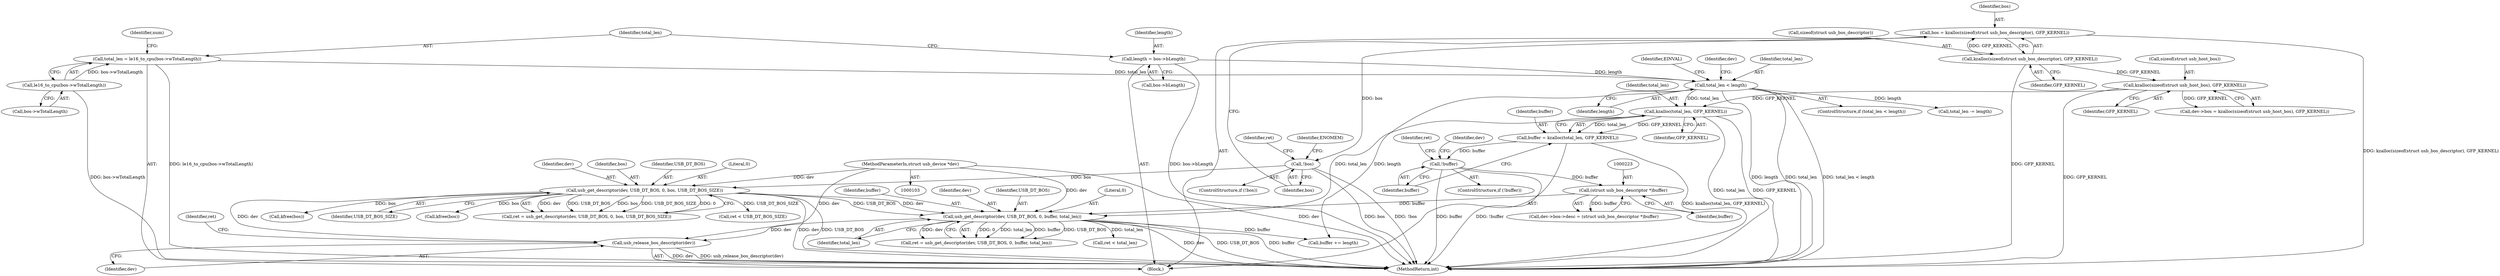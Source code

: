 digraph "0_linux_1c0edc3633b56000e18d82fc241e3995ca18a69e@pointer" {
"1000379" [label="(Call,usb_release_bos_descriptor(dev))"];
"1000227" [label="(Call,usb_get_descriptor(dev, USB_DT_BOS, 0, buffer, total_len))"];
"1000135" [label="(Call,usb_get_descriptor(dev, USB_DT_BOS, 0, bos, USB_DT_BOS_SIZE))"];
"1000104" [label="(MethodParameterIn,struct usb_device *dev)"];
"1000128" [label="(Call,!bos)"];
"1000121" [label="(Call,bos = kzalloc(sizeof(struct usb_bos_descriptor), GFP_KERNEL))"];
"1000123" [label="(Call,kzalloc(sizeof(struct usb_bos_descriptor), GFP_KERNEL))"];
"1000222" [label="(Call,(struct usb_bos_descriptor *)buffer)"];
"1000208" [label="(Call,!buffer)"];
"1000202" [label="(Call,buffer = kzalloc(total_len, GFP_KERNEL))"];
"1000204" [label="(Call,kzalloc(total_len, GFP_KERNEL))"];
"1000180" [label="(Call,total_len < length)"];
"1000166" [label="(Call,total_len = le16_to_cpu(bos->wTotalLength))"];
"1000168" [label="(Call,le16_to_cpu(bos->wTotalLength))"];
"1000161" [label="(Call,length = bos->bLength)"];
"1000190" [label="(Call,kzalloc(sizeof(struct usb_host_bos), GFP_KERNEL))"];
"1000208" [label="(Call,!buffer)"];
"1000177" [label="(Call,kfree(bos))"];
"1000162" [label="(Identifier,length)"];
"1000230" [label="(Literal,0)"];
"1000380" [label="(Identifier,dev)"];
"1000222" [label="(Call,(struct usb_bos_descriptor *)buffer)"];
"1000263" [label="(Call,buffer += length)"];
"1000163" [label="(Call,bos->bLength)"];
"1000225" [label="(Call,ret = usb_get_descriptor(dev, USB_DT_BOS, 0, buffer, total_len))"];
"1000190" [label="(Call,kzalloc(sizeof(struct usb_host_bos), GFP_KERNEL))"];
"1000191" [label="(Call,sizeof(struct usb_host_bos))"];
"1000216" [label="(Call,dev->bos->desc = (struct usb_bos_descriptor *)buffer)"];
"1000121" [label="(Call,bos = kzalloc(sizeof(struct usb_bos_descriptor), GFP_KERNEL))"];
"1000166" [label="(Call,total_len = le16_to_cpu(bos->wTotalLength))"];
"1000169" [label="(Call,bos->wTotalLength)"];
"1000139" [label="(Identifier,bos)"];
"1000140" [label="(Identifier,USB_DT_BOS_SIZE)"];
"1000137" [label="(Identifier,USB_DT_BOS)"];
"1000212" [label="(Identifier,ret)"];
"1000127" [label="(ControlStructure,if (!bos))"];
"1000379" [label="(Call,usb_release_bos_descriptor(dev))"];
"1000207" [label="(ControlStructure,if (!buffer))"];
"1000234" [label="(Call,ret < total_len)"];
"1000173" [label="(Identifier,num)"];
"1000188" [label="(Identifier,dev)"];
"1000157" [label="(Call,kfree(bos))"];
"1000224" [label="(Identifier,buffer)"];
"1000203" [label="(Identifier,buffer)"];
"1000179" [label="(ControlStructure,if (total_len < length))"];
"1000126" [label="(Identifier,GFP_KERNEL)"];
"1000250" [label="(Call,total_len -= length)"];
"1000232" [label="(Identifier,total_len)"];
"1000161" [label="(Call,length = bos->bLength)"];
"1000382" [label="(Identifier,ret)"];
"1000231" [label="(Identifier,buffer)"];
"1000128" [label="(Call,!bos)"];
"1000182" [label="(Identifier,length)"];
"1000193" [label="(Identifier,GFP_KERNEL)"];
"1000134" [label="(Identifier,ret)"];
"1000206" [label="(Identifier,GFP_KERNEL)"];
"1000129" [label="(Identifier,bos)"];
"1000132" [label="(Identifier,ENOMEM)"];
"1000219" [label="(Identifier,dev)"];
"1000205" [label="(Identifier,total_len)"];
"1000180" [label="(Call,total_len < length)"];
"1000181" [label="(Identifier,total_len)"];
"1000228" [label="(Identifier,dev)"];
"1000227" [label="(Call,usb_get_descriptor(dev, USB_DT_BOS, 0, buffer, total_len))"];
"1000138" [label="(Literal,0)"];
"1000167" [label="(Identifier,total_len)"];
"1000123" [label="(Call,kzalloc(sizeof(struct usb_bos_descriptor), GFP_KERNEL))"];
"1000136" [label="(Identifier,dev)"];
"1000202" [label="(Call,buffer = kzalloc(total_len, GFP_KERNEL))"];
"1000105" [label="(Block,)"];
"1000124" [label="(Call,sizeof(struct usb_bos_descriptor))"];
"1000185" [label="(Identifier,EINVAL)"];
"1000209" [label="(Identifier,buffer)"];
"1000133" [label="(Call,ret = usb_get_descriptor(dev, USB_DT_BOS, 0, bos, USB_DT_BOS_SIZE))"];
"1000142" [label="(Call,ret < USB_DT_BOS_SIZE)"];
"1000104" [label="(MethodParameterIn,struct usb_device *dev)"];
"1000168" [label="(Call,le16_to_cpu(bos->wTotalLength))"];
"1000204" [label="(Call,kzalloc(total_len, GFP_KERNEL))"];
"1000383" [label="(MethodReturn,int)"];
"1000186" [label="(Call,dev->bos = kzalloc(sizeof(struct usb_host_bos), GFP_KERNEL))"];
"1000135" [label="(Call,usb_get_descriptor(dev, USB_DT_BOS, 0, bos, USB_DT_BOS_SIZE))"];
"1000122" [label="(Identifier,bos)"];
"1000229" [label="(Identifier,USB_DT_BOS)"];
"1000379" -> "1000105"  [label="AST: "];
"1000379" -> "1000380"  [label="CFG: "];
"1000380" -> "1000379"  [label="AST: "];
"1000382" -> "1000379"  [label="CFG: "];
"1000379" -> "1000383"  [label="DDG: dev"];
"1000379" -> "1000383"  [label="DDG: usb_release_bos_descriptor(dev)"];
"1000227" -> "1000379"  [label="DDG: dev"];
"1000135" -> "1000379"  [label="DDG: dev"];
"1000104" -> "1000379"  [label="DDG: dev"];
"1000227" -> "1000225"  [label="AST: "];
"1000227" -> "1000232"  [label="CFG: "];
"1000228" -> "1000227"  [label="AST: "];
"1000229" -> "1000227"  [label="AST: "];
"1000230" -> "1000227"  [label="AST: "];
"1000231" -> "1000227"  [label="AST: "];
"1000232" -> "1000227"  [label="AST: "];
"1000225" -> "1000227"  [label="CFG: "];
"1000227" -> "1000383"  [label="DDG: dev"];
"1000227" -> "1000383"  [label="DDG: USB_DT_BOS"];
"1000227" -> "1000383"  [label="DDG: buffer"];
"1000227" -> "1000225"  [label="DDG: 0"];
"1000227" -> "1000225"  [label="DDG: total_len"];
"1000227" -> "1000225"  [label="DDG: buffer"];
"1000227" -> "1000225"  [label="DDG: USB_DT_BOS"];
"1000227" -> "1000225"  [label="DDG: dev"];
"1000135" -> "1000227"  [label="DDG: dev"];
"1000135" -> "1000227"  [label="DDG: USB_DT_BOS"];
"1000104" -> "1000227"  [label="DDG: dev"];
"1000222" -> "1000227"  [label="DDG: buffer"];
"1000204" -> "1000227"  [label="DDG: total_len"];
"1000227" -> "1000234"  [label="DDG: total_len"];
"1000227" -> "1000263"  [label="DDG: buffer"];
"1000135" -> "1000133"  [label="AST: "];
"1000135" -> "1000140"  [label="CFG: "];
"1000136" -> "1000135"  [label="AST: "];
"1000137" -> "1000135"  [label="AST: "];
"1000138" -> "1000135"  [label="AST: "];
"1000139" -> "1000135"  [label="AST: "];
"1000140" -> "1000135"  [label="AST: "];
"1000133" -> "1000135"  [label="CFG: "];
"1000135" -> "1000383"  [label="DDG: dev"];
"1000135" -> "1000383"  [label="DDG: USB_DT_BOS"];
"1000135" -> "1000133"  [label="DDG: dev"];
"1000135" -> "1000133"  [label="DDG: USB_DT_BOS"];
"1000135" -> "1000133"  [label="DDG: bos"];
"1000135" -> "1000133"  [label="DDG: USB_DT_BOS_SIZE"];
"1000135" -> "1000133"  [label="DDG: 0"];
"1000104" -> "1000135"  [label="DDG: dev"];
"1000128" -> "1000135"  [label="DDG: bos"];
"1000135" -> "1000142"  [label="DDG: USB_DT_BOS_SIZE"];
"1000135" -> "1000157"  [label="DDG: bos"];
"1000135" -> "1000177"  [label="DDG: bos"];
"1000104" -> "1000103"  [label="AST: "];
"1000104" -> "1000383"  [label="DDG: dev"];
"1000128" -> "1000127"  [label="AST: "];
"1000128" -> "1000129"  [label="CFG: "];
"1000129" -> "1000128"  [label="AST: "];
"1000132" -> "1000128"  [label="CFG: "];
"1000134" -> "1000128"  [label="CFG: "];
"1000128" -> "1000383"  [label="DDG: bos"];
"1000128" -> "1000383"  [label="DDG: !bos"];
"1000121" -> "1000128"  [label="DDG: bos"];
"1000121" -> "1000105"  [label="AST: "];
"1000121" -> "1000123"  [label="CFG: "];
"1000122" -> "1000121"  [label="AST: "];
"1000123" -> "1000121"  [label="AST: "];
"1000129" -> "1000121"  [label="CFG: "];
"1000121" -> "1000383"  [label="DDG: kzalloc(sizeof(struct usb_bos_descriptor), GFP_KERNEL)"];
"1000123" -> "1000121"  [label="DDG: GFP_KERNEL"];
"1000123" -> "1000126"  [label="CFG: "];
"1000124" -> "1000123"  [label="AST: "];
"1000126" -> "1000123"  [label="AST: "];
"1000123" -> "1000383"  [label="DDG: GFP_KERNEL"];
"1000123" -> "1000190"  [label="DDG: GFP_KERNEL"];
"1000222" -> "1000216"  [label="AST: "];
"1000222" -> "1000224"  [label="CFG: "];
"1000223" -> "1000222"  [label="AST: "];
"1000224" -> "1000222"  [label="AST: "];
"1000216" -> "1000222"  [label="CFG: "];
"1000222" -> "1000216"  [label="DDG: buffer"];
"1000208" -> "1000222"  [label="DDG: buffer"];
"1000208" -> "1000207"  [label="AST: "];
"1000208" -> "1000209"  [label="CFG: "];
"1000209" -> "1000208"  [label="AST: "];
"1000212" -> "1000208"  [label="CFG: "];
"1000219" -> "1000208"  [label="CFG: "];
"1000208" -> "1000383"  [label="DDG: buffer"];
"1000208" -> "1000383"  [label="DDG: !buffer"];
"1000202" -> "1000208"  [label="DDG: buffer"];
"1000202" -> "1000105"  [label="AST: "];
"1000202" -> "1000204"  [label="CFG: "];
"1000203" -> "1000202"  [label="AST: "];
"1000204" -> "1000202"  [label="AST: "];
"1000209" -> "1000202"  [label="CFG: "];
"1000202" -> "1000383"  [label="DDG: kzalloc(total_len, GFP_KERNEL)"];
"1000204" -> "1000202"  [label="DDG: total_len"];
"1000204" -> "1000202"  [label="DDG: GFP_KERNEL"];
"1000204" -> "1000206"  [label="CFG: "];
"1000205" -> "1000204"  [label="AST: "];
"1000206" -> "1000204"  [label="AST: "];
"1000204" -> "1000383"  [label="DDG: GFP_KERNEL"];
"1000204" -> "1000383"  [label="DDG: total_len"];
"1000180" -> "1000204"  [label="DDG: total_len"];
"1000190" -> "1000204"  [label="DDG: GFP_KERNEL"];
"1000180" -> "1000179"  [label="AST: "];
"1000180" -> "1000182"  [label="CFG: "];
"1000181" -> "1000180"  [label="AST: "];
"1000182" -> "1000180"  [label="AST: "];
"1000185" -> "1000180"  [label="CFG: "];
"1000188" -> "1000180"  [label="CFG: "];
"1000180" -> "1000383"  [label="DDG: length"];
"1000180" -> "1000383"  [label="DDG: total_len"];
"1000180" -> "1000383"  [label="DDG: total_len < length"];
"1000166" -> "1000180"  [label="DDG: total_len"];
"1000161" -> "1000180"  [label="DDG: length"];
"1000180" -> "1000250"  [label="DDG: length"];
"1000180" -> "1000263"  [label="DDG: length"];
"1000166" -> "1000105"  [label="AST: "];
"1000166" -> "1000168"  [label="CFG: "];
"1000167" -> "1000166"  [label="AST: "];
"1000168" -> "1000166"  [label="AST: "];
"1000173" -> "1000166"  [label="CFG: "];
"1000166" -> "1000383"  [label="DDG: le16_to_cpu(bos->wTotalLength)"];
"1000168" -> "1000166"  [label="DDG: bos->wTotalLength"];
"1000168" -> "1000169"  [label="CFG: "];
"1000169" -> "1000168"  [label="AST: "];
"1000168" -> "1000383"  [label="DDG: bos->wTotalLength"];
"1000161" -> "1000105"  [label="AST: "];
"1000161" -> "1000163"  [label="CFG: "];
"1000162" -> "1000161"  [label="AST: "];
"1000163" -> "1000161"  [label="AST: "];
"1000167" -> "1000161"  [label="CFG: "];
"1000161" -> "1000383"  [label="DDG: bos->bLength"];
"1000190" -> "1000186"  [label="AST: "];
"1000190" -> "1000193"  [label="CFG: "];
"1000191" -> "1000190"  [label="AST: "];
"1000193" -> "1000190"  [label="AST: "];
"1000186" -> "1000190"  [label="CFG: "];
"1000190" -> "1000383"  [label="DDG: GFP_KERNEL"];
"1000190" -> "1000186"  [label="DDG: GFP_KERNEL"];
}
